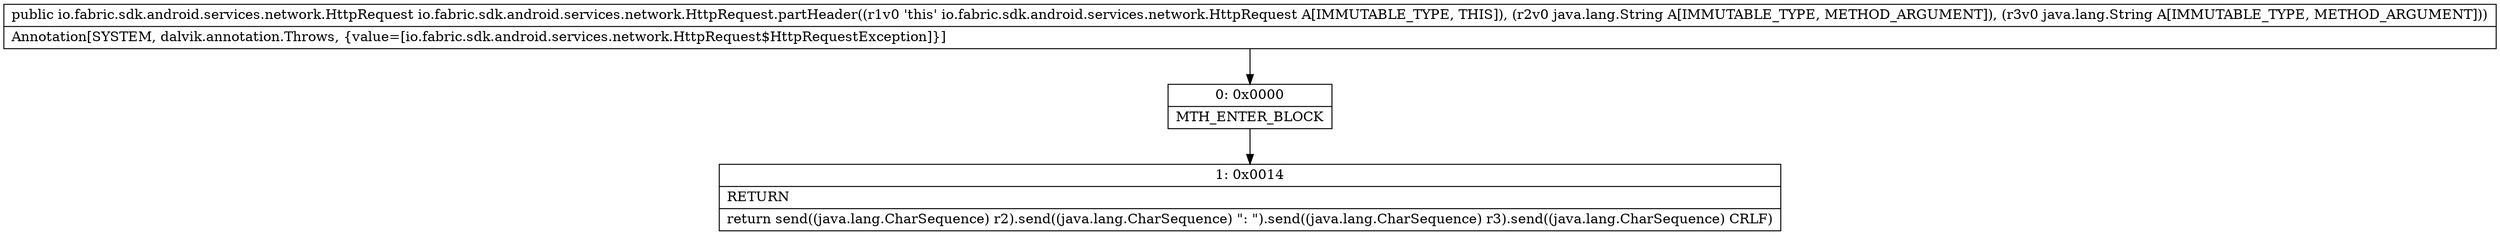 digraph "CFG forio.fabric.sdk.android.services.network.HttpRequest.partHeader(Ljava\/lang\/String;Ljava\/lang\/String;)Lio\/fabric\/sdk\/android\/services\/network\/HttpRequest;" {
Node_0 [shape=record,label="{0\:\ 0x0000|MTH_ENTER_BLOCK\l}"];
Node_1 [shape=record,label="{1\:\ 0x0014|RETURN\l|return send((java.lang.CharSequence) r2).send((java.lang.CharSequence) \": \").send((java.lang.CharSequence) r3).send((java.lang.CharSequence) CRLF)\l}"];
MethodNode[shape=record,label="{public io.fabric.sdk.android.services.network.HttpRequest io.fabric.sdk.android.services.network.HttpRequest.partHeader((r1v0 'this' io.fabric.sdk.android.services.network.HttpRequest A[IMMUTABLE_TYPE, THIS]), (r2v0 java.lang.String A[IMMUTABLE_TYPE, METHOD_ARGUMENT]), (r3v0 java.lang.String A[IMMUTABLE_TYPE, METHOD_ARGUMENT]))  | Annotation[SYSTEM, dalvik.annotation.Throws, \{value=[io.fabric.sdk.android.services.network.HttpRequest$HttpRequestException]\}]\l}"];
MethodNode -> Node_0;
Node_0 -> Node_1;
}

